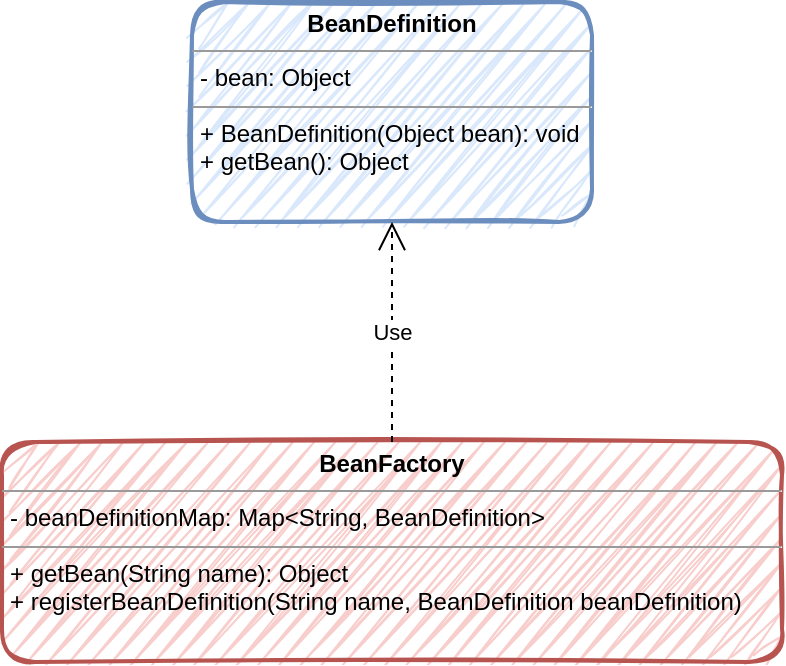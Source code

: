<mxfile version="20.7.4" type="device"><diagram id="C5RBs43oDa-KdzZeNtuy" name="Page-1"><mxGraphModel dx="1314" dy="860" grid="1" gridSize="10" guides="1" tooltips="1" connect="1" arrows="1" fold="1" page="1" pageScale="1" pageWidth="827" pageHeight="1169" math="0" shadow="0"><root><mxCell id="WIyWlLk6GJQsqaUBKTNV-0"/><mxCell id="WIyWlLk6GJQsqaUBKTNV-1" parent="WIyWlLk6GJQsqaUBKTNV-0"/><mxCell id="B0kpvBBYrxBmRZzmcFlP-12" value="&lt;p style=&quot;margin:0px;margin-top:4px;text-align:center;&quot;&gt;&lt;b&gt;BeanDefinition&lt;/b&gt;&lt;/p&gt;&lt;hr size=&quot;1&quot;&gt;&lt;p style=&quot;margin:0px;margin-left:4px;&quot;&gt;- bean: Object&lt;/p&gt;&lt;hr size=&quot;1&quot;&gt;&lt;p style=&quot;margin:0px;margin-left:4px;&quot;&gt;+ BeanDefinition(Object bean): void&lt;/p&gt;&lt;p style=&quot;margin:0px;margin-left:4px;&quot;&gt;+ getBean(): Object&lt;/p&gt;" style="verticalAlign=top;align=left;overflow=fill;fontSize=12;fontFamily=Helvetica;html=1;rounded=1;sketch=1;fillColor=#dae8fc;strokeColor=#6c8ebf;strokeWidth=2;fillStyle=zigzag;" vertex="1" parent="WIyWlLk6GJQsqaUBKTNV-1"><mxGeometry x="240" y="140" width="200" height="110" as="geometry"/></mxCell><mxCell id="B0kpvBBYrxBmRZzmcFlP-13" value="&lt;p style=&quot;margin:0px;margin-top:4px;text-align:center;&quot;&gt;&lt;b&gt;BeanFactory&lt;/b&gt;&lt;/p&gt;&lt;hr size=&quot;1&quot;&gt;&lt;p style=&quot;margin:0px;margin-left:4px;&quot;&gt;- beanDefinitionMap: Map&amp;lt;String, BeanDefinition&amp;gt;&lt;/p&gt;&lt;hr size=&quot;1&quot;&gt;&lt;p style=&quot;margin:0px;margin-left:4px;&quot;&gt;&lt;span style=&quot;background-color: initial;&quot;&gt;+ getBean(String name): Object&lt;/span&gt;&lt;br&gt;&lt;/p&gt;&lt;p style=&quot;margin:0px;margin-left:4px;&quot;&gt;&lt;span style=&quot;background-color: initial;&quot;&gt;+ registerBeanDefinition(String name, BeanDefinition beanDefinition)&lt;/span&gt;&lt;/p&gt;" style="verticalAlign=top;align=left;overflow=fill;fontSize=12;fontFamily=Helvetica;html=1;rounded=1;sketch=1;fillColor=#f8cecc;strokeColor=#b85450;strokeWidth=2;fillStyle=zigzag;" vertex="1" parent="WIyWlLk6GJQsqaUBKTNV-1"><mxGeometry x="145" y="360" width="390" height="110" as="geometry"/></mxCell><mxCell id="B0kpvBBYrxBmRZzmcFlP-15" value="Use" style="endArrow=open;endSize=12;dashed=1;html=1;rounded=0;entryX=0.5;entryY=1;entryDx=0;entryDy=0;exitX=0.5;exitY=0;exitDx=0;exitDy=0;" edge="1" parent="WIyWlLk6GJQsqaUBKTNV-1" source="B0kpvBBYrxBmRZzmcFlP-13" target="B0kpvBBYrxBmRZzmcFlP-12"><mxGeometry width="160" relative="1" as="geometry"><mxPoint x="280" y="360" as="sourcePoint"/><mxPoint x="440" y="360" as="targetPoint"/></mxGeometry></mxCell></root></mxGraphModel></diagram></mxfile>